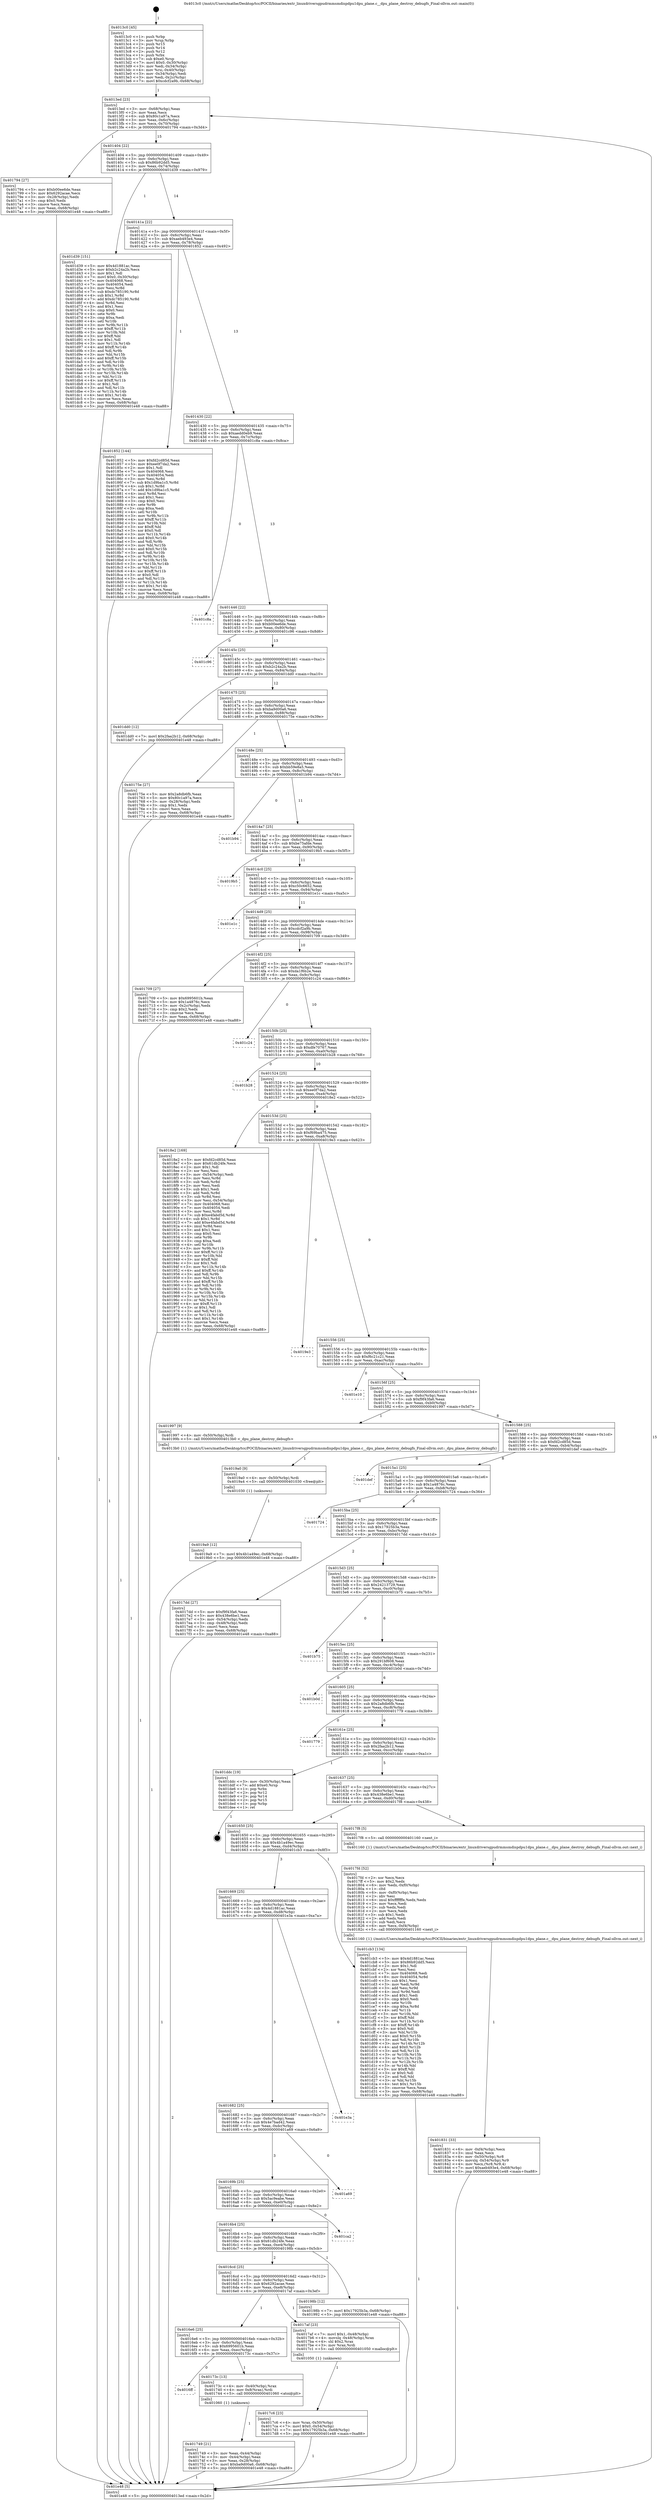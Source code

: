 digraph "0x4013c0" {
  label = "0x4013c0 (/mnt/c/Users/mathe/Desktop/tcc/POCII/binaries/extr_linuxdriversgpudrmmsmdispdpu1dpu_plane.c__dpu_plane_destroy_debugfs_Final-ollvm.out::main(0))"
  labelloc = "t"
  node[shape=record]

  Entry [label="",width=0.3,height=0.3,shape=circle,fillcolor=black,style=filled]
  "0x4013ed" [label="{
     0x4013ed [23]\l
     | [instrs]\l
     &nbsp;&nbsp;0x4013ed \<+3\>: mov -0x68(%rbp),%eax\l
     &nbsp;&nbsp;0x4013f0 \<+2\>: mov %eax,%ecx\l
     &nbsp;&nbsp;0x4013f2 \<+6\>: sub $0x80c1a97a,%ecx\l
     &nbsp;&nbsp;0x4013f8 \<+3\>: mov %eax,-0x6c(%rbp)\l
     &nbsp;&nbsp;0x4013fb \<+3\>: mov %ecx,-0x70(%rbp)\l
     &nbsp;&nbsp;0x4013fe \<+6\>: je 0000000000401794 \<main+0x3d4\>\l
  }"]
  "0x401794" [label="{
     0x401794 [27]\l
     | [instrs]\l
     &nbsp;&nbsp;0x401794 \<+5\>: mov $0xb00ee6de,%eax\l
     &nbsp;&nbsp;0x401799 \<+5\>: mov $0x6292acae,%ecx\l
     &nbsp;&nbsp;0x40179e \<+3\>: mov -0x28(%rbp),%edx\l
     &nbsp;&nbsp;0x4017a1 \<+3\>: cmp $0x0,%edx\l
     &nbsp;&nbsp;0x4017a4 \<+3\>: cmove %ecx,%eax\l
     &nbsp;&nbsp;0x4017a7 \<+3\>: mov %eax,-0x68(%rbp)\l
     &nbsp;&nbsp;0x4017aa \<+5\>: jmp 0000000000401e48 \<main+0xa88\>\l
  }"]
  "0x401404" [label="{
     0x401404 [22]\l
     | [instrs]\l
     &nbsp;&nbsp;0x401404 \<+5\>: jmp 0000000000401409 \<main+0x49\>\l
     &nbsp;&nbsp;0x401409 \<+3\>: mov -0x6c(%rbp),%eax\l
     &nbsp;&nbsp;0x40140c \<+5\>: sub $0x86b92dd5,%eax\l
     &nbsp;&nbsp;0x401411 \<+3\>: mov %eax,-0x74(%rbp)\l
     &nbsp;&nbsp;0x401414 \<+6\>: je 0000000000401d39 \<main+0x979\>\l
  }"]
  Exit [label="",width=0.3,height=0.3,shape=circle,fillcolor=black,style=filled,peripheries=2]
  "0x401d39" [label="{
     0x401d39 [151]\l
     | [instrs]\l
     &nbsp;&nbsp;0x401d39 \<+5\>: mov $0x4d1881ac,%eax\l
     &nbsp;&nbsp;0x401d3e \<+5\>: mov $0xb2c24a2b,%ecx\l
     &nbsp;&nbsp;0x401d43 \<+2\>: mov $0x1,%dl\l
     &nbsp;&nbsp;0x401d45 \<+7\>: movl $0x0,-0x30(%rbp)\l
     &nbsp;&nbsp;0x401d4c \<+7\>: mov 0x404068,%esi\l
     &nbsp;&nbsp;0x401d53 \<+7\>: mov 0x404054,%edi\l
     &nbsp;&nbsp;0x401d5a \<+3\>: mov %esi,%r8d\l
     &nbsp;&nbsp;0x401d5d \<+7\>: sub $0xdc785190,%r8d\l
     &nbsp;&nbsp;0x401d64 \<+4\>: sub $0x1,%r8d\l
     &nbsp;&nbsp;0x401d68 \<+7\>: add $0xdc785190,%r8d\l
     &nbsp;&nbsp;0x401d6f \<+4\>: imul %r8d,%esi\l
     &nbsp;&nbsp;0x401d73 \<+3\>: and $0x1,%esi\l
     &nbsp;&nbsp;0x401d76 \<+3\>: cmp $0x0,%esi\l
     &nbsp;&nbsp;0x401d79 \<+4\>: sete %r9b\l
     &nbsp;&nbsp;0x401d7d \<+3\>: cmp $0xa,%edi\l
     &nbsp;&nbsp;0x401d80 \<+4\>: setl %r10b\l
     &nbsp;&nbsp;0x401d84 \<+3\>: mov %r9b,%r11b\l
     &nbsp;&nbsp;0x401d87 \<+4\>: xor $0xff,%r11b\l
     &nbsp;&nbsp;0x401d8b \<+3\>: mov %r10b,%bl\l
     &nbsp;&nbsp;0x401d8e \<+3\>: xor $0xff,%bl\l
     &nbsp;&nbsp;0x401d91 \<+3\>: xor $0x1,%dl\l
     &nbsp;&nbsp;0x401d94 \<+3\>: mov %r11b,%r14b\l
     &nbsp;&nbsp;0x401d97 \<+4\>: and $0xff,%r14b\l
     &nbsp;&nbsp;0x401d9b \<+3\>: and %dl,%r9b\l
     &nbsp;&nbsp;0x401d9e \<+3\>: mov %bl,%r15b\l
     &nbsp;&nbsp;0x401da1 \<+4\>: and $0xff,%r15b\l
     &nbsp;&nbsp;0x401da5 \<+3\>: and %dl,%r10b\l
     &nbsp;&nbsp;0x401da8 \<+3\>: or %r9b,%r14b\l
     &nbsp;&nbsp;0x401dab \<+3\>: or %r10b,%r15b\l
     &nbsp;&nbsp;0x401dae \<+3\>: xor %r15b,%r14b\l
     &nbsp;&nbsp;0x401db1 \<+3\>: or %bl,%r11b\l
     &nbsp;&nbsp;0x401db4 \<+4\>: xor $0xff,%r11b\l
     &nbsp;&nbsp;0x401db8 \<+3\>: or $0x1,%dl\l
     &nbsp;&nbsp;0x401dbb \<+3\>: and %dl,%r11b\l
     &nbsp;&nbsp;0x401dbe \<+3\>: or %r11b,%r14b\l
     &nbsp;&nbsp;0x401dc1 \<+4\>: test $0x1,%r14b\l
     &nbsp;&nbsp;0x401dc5 \<+3\>: cmovne %ecx,%eax\l
     &nbsp;&nbsp;0x401dc8 \<+3\>: mov %eax,-0x68(%rbp)\l
     &nbsp;&nbsp;0x401dcb \<+5\>: jmp 0000000000401e48 \<main+0xa88\>\l
  }"]
  "0x40141a" [label="{
     0x40141a [22]\l
     | [instrs]\l
     &nbsp;&nbsp;0x40141a \<+5\>: jmp 000000000040141f \<main+0x5f\>\l
     &nbsp;&nbsp;0x40141f \<+3\>: mov -0x6c(%rbp),%eax\l
     &nbsp;&nbsp;0x401422 \<+5\>: sub $0xaeb493e4,%eax\l
     &nbsp;&nbsp;0x401427 \<+3\>: mov %eax,-0x78(%rbp)\l
     &nbsp;&nbsp;0x40142a \<+6\>: je 0000000000401852 \<main+0x492\>\l
  }"]
  "0x4019a9" [label="{
     0x4019a9 [12]\l
     | [instrs]\l
     &nbsp;&nbsp;0x4019a9 \<+7\>: movl $0x4b1a49ec,-0x68(%rbp)\l
     &nbsp;&nbsp;0x4019b0 \<+5\>: jmp 0000000000401e48 \<main+0xa88\>\l
  }"]
  "0x401852" [label="{
     0x401852 [144]\l
     | [instrs]\l
     &nbsp;&nbsp;0x401852 \<+5\>: mov $0xfd2cd85d,%eax\l
     &nbsp;&nbsp;0x401857 \<+5\>: mov $0xee0f7da2,%ecx\l
     &nbsp;&nbsp;0x40185c \<+2\>: mov $0x1,%dl\l
     &nbsp;&nbsp;0x40185e \<+7\>: mov 0x404068,%esi\l
     &nbsp;&nbsp;0x401865 \<+7\>: mov 0x404054,%edi\l
     &nbsp;&nbsp;0x40186c \<+3\>: mov %esi,%r8d\l
     &nbsp;&nbsp;0x40186f \<+7\>: sub $0x1d9ba1c5,%r8d\l
     &nbsp;&nbsp;0x401876 \<+4\>: sub $0x1,%r8d\l
     &nbsp;&nbsp;0x40187a \<+7\>: add $0x1d9ba1c5,%r8d\l
     &nbsp;&nbsp;0x401881 \<+4\>: imul %r8d,%esi\l
     &nbsp;&nbsp;0x401885 \<+3\>: and $0x1,%esi\l
     &nbsp;&nbsp;0x401888 \<+3\>: cmp $0x0,%esi\l
     &nbsp;&nbsp;0x40188b \<+4\>: sete %r9b\l
     &nbsp;&nbsp;0x40188f \<+3\>: cmp $0xa,%edi\l
     &nbsp;&nbsp;0x401892 \<+4\>: setl %r10b\l
     &nbsp;&nbsp;0x401896 \<+3\>: mov %r9b,%r11b\l
     &nbsp;&nbsp;0x401899 \<+4\>: xor $0xff,%r11b\l
     &nbsp;&nbsp;0x40189d \<+3\>: mov %r10b,%bl\l
     &nbsp;&nbsp;0x4018a0 \<+3\>: xor $0xff,%bl\l
     &nbsp;&nbsp;0x4018a3 \<+3\>: xor $0x0,%dl\l
     &nbsp;&nbsp;0x4018a6 \<+3\>: mov %r11b,%r14b\l
     &nbsp;&nbsp;0x4018a9 \<+4\>: and $0x0,%r14b\l
     &nbsp;&nbsp;0x4018ad \<+3\>: and %dl,%r9b\l
     &nbsp;&nbsp;0x4018b0 \<+3\>: mov %bl,%r15b\l
     &nbsp;&nbsp;0x4018b3 \<+4\>: and $0x0,%r15b\l
     &nbsp;&nbsp;0x4018b7 \<+3\>: and %dl,%r10b\l
     &nbsp;&nbsp;0x4018ba \<+3\>: or %r9b,%r14b\l
     &nbsp;&nbsp;0x4018bd \<+3\>: or %r10b,%r15b\l
     &nbsp;&nbsp;0x4018c0 \<+3\>: xor %r15b,%r14b\l
     &nbsp;&nbsp;0x4018c3 \<+3\>: or %bl,%r11b\l
     &nbsp;&nbsp;0x4018c6 \<+4\>: xor $0xff,%r11b\l
     &nbsp;&nbsp;0x4018ca \<+3\>: or $0x0,%dl\l
     &nbsp;&nbsp;0x4018cd \<+3\>: and %dl,%r11b\l
     &nbsp;&nbsp;0x4018d0 \<+3\>: or %r11b,%r14b\l
     &nbsp;&nbsp;0x4018d3 \<+4\>: test $0x1,%r14b\l
     &nbsp;&nbsp;0x4018d7 \<+3\>: cmovne %ecx,%eax\l
     &nbsp;&nbsp;0x4018da \<+3\>: mov %eax,-0x68(%rbp)\l
     &nbsp;&nbsp;0x4018dd \<+5\>: jmp 0000000000401e48 \<main+0xa88\>\l
  }"]
  "0x401430" [label="{
     0x401430 [22]\l
     | [instrs]\l
     &nbsp;&nbsp;0x401430 \<+5\>: jmp 0000000000401435 \<main+0x75\>\l
     &nbsp;&nbsp;0x401435 \<+3\>: mov -0x6c(%rbp),%eax\l
     &nbsp;&nbsp;0x401438 \<+5\>: sub $0xaedd0eb9,%eax\l
     &nbsp;&nbsp;0x40143d \<+3\>: mov %eax,-0x7c(%rbp)\l
     &nbsp;&nbsp;0x401440 \<+6\>: je 0000000000401c8a \<main+0x8ca\>\l
  }"]
  "0x4019a0" [label="{
     0x4019a0 [9]\l
     | [instrs]\l
     &nbsp;&nbsp;0x4019a0 \<+4\>: mov -0x50(%rbp),%rdi\l
     &nbsp;&nbsp;0x4019a4 \<+5\>: call 0000000000401030 \<free@plt\>\l
     | [calls]\l
     &nbsp;&nbsp;0x401030 \{1\} (unknown)\l
  }"]
  "0x401c8a" [label="{
     0x401c8a\l
  }", style=dashed]
  "0x401446" [label="{
     0x401446 [22]\l
     | [instrs]\l
     &nbsp;&nbsp;0x401446 \<+5\>: jmp 000000000040144b \<main+0x8b\>\l
     &nbsp;&nbsp;0x40144b \<+3\>: mov -0x6c(%rbp),%eax\l
     &nbsp;&nbsp;0x40144e \<+5\>: sub $0xb00ee6de,%eax\l
     &nbsp;&nbsp;0x401453 \<+3\>: mov %eax,-0x80(%rbp)\l
     &nbsp;&nbsp;0x401456 \<+6\>: je 0000000000401c96 \<main+0x8d6\>\l
  }"]
  "0x401831" [label="{
     0x401831 [33]\l
     | [instrs]\l
     &nbsp;&nbsp;0x401831 \<+6\>: mov -0xf4(%rbp),%ecx\l
     &nbsp;&nbsp;0x401837 \<+3\>: imul %eax,%ecx\l
     &nbsp;&nbsp;0x40183a \<+4\>: mov -0x50(%rbp),%r8\l
     &nbsp;&nbsp;0x40183e \<+4\>: movslq -0x54(%rbp),%r9\l
     &nbsp;&nbsp;0x401842 \<+4\>: mov %ecx,(%r8,%r9,4)\l
     &nbsp;&nbsp;0x401846 \<+7\>: movl $0xaeb493e4,-0x68(%rbp)\l
     &nbsp;&nbsp;0x40184d \<+5\>: jmp 0000000000401e48 \<main+0xa88\>\l
  }"]
  "0x401c96" [label="{
     0x401c96\l
  }", style=dashed]
  "0x40145c" [label="{
     0x40145c [25]\l
     | [instrs]\l
     &nbsp;&nbsp;0x40145c \<+5\>: jmp 0000000000401461 \<main+0xa1\>\l
     &nbsp;&nbsp;0x401461 \<+3\>: mov -0x6c(%rbp),%eax\l
     &nbsp;&nbsp;0x401464 \<+5\>: sub $0xb2c24a2b,%eax\l
     &nbsp;&nbsp;0x401469 \<+6\>: mov %eax,-0x84(%rbp)\l
     &nbsp;&nbsp;0x40146f \<+6\>: je 0000000000401dd0 \<main+0xa10\>\l
  }"]
  "0x4017fd" [label="{
     0x4017fd [52]\l
     | [instrs]\l
     &nbsp;&nbsp;0x4017fd \<+2\>: xor %ecx,%ecx\l
     &nbsp;&nbsp;0x4017ff \<+5\>: mov $0x2,%edx\l
     &nbsp;&nbsp;0x401804 \<+6\>: mov %edx,-0xf0(%rbp)\l
     &nbsp;&nbsp;0x40180a \<+1\>: cltd\l
     &nbsp;&nbsp;0x40180b \<+6\>: mov -0xf0(%rbp),%esi\l
     &nbsp;&nbsp;0x401811 \<+2\>: idiv %esi\l
     &nbsp;&nbsp;0x401813 \<+6\>: imul $0xfffffffe,%edx,%edx\l
     &nbsp;&nbsp;0x401819 \<+2\>: mov %ecx,%edi\l
     &nbsp;&nbsp;0x40181b \<+2\>: sub %edx,%edi\l
     &nbsp;&nbsp;0x40181d \<+2\>: mov %ecx,%edx\l
     &nbsp;&nbsp;0x40181f \<+3\>: sub $0x1,%edx\l
     &nbsp;&nbsp;0x401822 \<+2\>: add %edx,%edi\l
     &nbsp;&nbsp;0x401824 \<+2\>: sub %edi,%ecx\l
     &nbsp;&nbsp;0x401826 \<+6\>: mov %ecx,-0xf4(%rbp)\l
     &nbsp;&nbsp;0x40182c \<+5\>: call 0000000000401160 \<next_i\>\l
     | [calls]\l
     &nbsp;&nbsp;0x401160 \{1\} (/mnt/c/Users/mathe/Desktop/tcc/POCII/binaries/extr_linuxdriversgpudrmmsmdispdpu1dpu_plane.c__dpu_plane_destroy_debugfs_Final-ollvm.out::next_i)\l
  }"]
  "0x401dd0" [label="{
     0x401dd0 [12]\l
     | [instrs]\l
     &nbsp;&nbsp;0x401dd0 \<+7\>: movl $0x2faa2b12,-0x68(%rbp)\l
     &nbsp;&nbsp;0x401dd7 \<+5\>: jmp 0000000000401e48 \<main+0xa88\>\l
  }"]
  "0x401475" [label="{
     0x401475 [25]\l
     | [instrs]\l
     &nbsp;&nbsp;0x401475 \<+5\>: jmp 000000000040147a \<main+0xba\>\l
     &nbsp;&nbsp;0x40147a \<+3\>: mov -0x6c(%rbp),%eax\l
     &nbsp;&nbsp;0x40147d \<+5\>: sub $0xba9d00a6,%eax\l
     &nbsp;&nbsp;0x401482 \<+6\>: mov %eax,-0x88(%rbp)\l
     &nbsp;&nbsp;0x401488 \<+6\>: je 000000000040175e \<main+0x39e\>\l
  }"]
  "0x4017c6" [label="{
     0x4017c6 [23]\l
     | [instrs]\l
     &nbsp;&nbsp;0x4017c6 \<+4\>: mov %rax,-0x50(%rbp)\l
     &nbsp;&nbsp;0x4017ca \<+7\>: movl $0x0,-0x54(%rbp)\l
     &nbsp;&nbsp;0x4017d1 \<+7\>: movl $0x17925b3a,-0x68(%rbp)\l
     &nbsp;&nbsp;0x4017d8 \<+5\>: jmp 0000000000401e48 \<main+0xa88\>\l
  }"]
  "0x40175e" [label="{
     0x40175e [27]\l
     | [instrs]\l
     &nbsp;&nbsp;0x40175e \<+5\>: mov $0x2a8db6fb,%eax\l
     &nbsp;&nbsp;0x401763 \<+5\>: mov $0x80c1a97a,%ecx\l
     &nbsp;&nbsp;0x401768 \<+3\>: mov -0x28(%rbp),%edx\l
     &nbsp;&nbsp;0x40176b \<+3\>: cmp $0x1,%edx\l
     &nbsp;&nbsp;0x40176e \<+3\>: cmovl %ecx,%eax\l
     &nbsp;&nbsp;0x401771 \<+3\>: mov %eax,-0x68(%rbp)\l
     &nbsp;&nbsp;0x401774 \<+5\>: jmp 0000000000401e48 \<main+0xa88\>\l
  }"]
  "0x40148e" [label="{
     0x40148e [25]\l
     | [instrs]\l
     &nbsp;&nbsp;0x40148e \<+5\>: jmp 0000000000401493 \<main+0xd3\>\l
     &nbsp;&nbsp;0x401493 \<+3\>: mov -0x6c(%rbp),%eax\l
     &nbsp;&nbsp;0x401496 \<+5\>: sub $0xbb59e8a5,%eax\l
     &nbsp;&nbsp;0x40149b \<+6\>: mov %eax,-0x8c(%rbp)\l
     &nbsp;&nbsp;0x4014a1 \<+6\>: je 0000000000401b94 \<main+0x7d4\>\l
  }"]
  "0x401749" [label="{
     0x401749 [21]\l
     | [instrs]\l
     &nbsp;&nbsp;0x401749 \<+3\>: mov %eax,-0x44(%rbp)\l
     &nbsp;&nbsp;0x40174c \<+3\>: mov -0x44(%rbp),%eax\l
     &nbsp;&nbsp;0x40174f \<+3\>: mov %eax,-0x28(%rbp)\l
     &nbsp;&nbsp;0x401752 \<+7\>: movl $0xba9d00a6,-0x68(%rbp)\l
     &nbsp;&nbsp;0x401759 \<+5\>: jmp 0000000000401e48 \<main+0xa88\>\l
  }"]
  "0x401b94" [label="{
     0x401b94\l
  }", style=dashed]
  "0x4014a7" [label="{
     0x4014a7 [25]\l
     | [instrs]\l
     &nbsp;&nbsp;0x4014a7 \<+5\>: jmp 00000000004014ac \<main+0xec\>\l
     &nbsp;&nbsp;0x4014ac \<+3\>: mov -0x6c(%rbp),%eax\l
     &nbsp;&nbsp;0x4014af \<+5\>: sub $0xbe75afde,%eax\l
     &nbsp;&nbsp;0x4014b4 \<+6\>: mov %eax,-0x90(%rbp)\l
     &nbsp;&nbsp;0x4014ba \<+6\>: je 00000000004019b5 \<main+0x5f5\>\l
  }"]
  "0x4016ff" [label="{
     0x4016ff\l
  }", style=dashed]
  "0x4019b5" [label="{
     0x4019b5\l
  }", style=dashed]
  "0x4014c0" [label="{
     0x4014c0 [25]\l
     | [instrs]\l
     &nbsp;&nbsp;0x4014c0 \<+5\>: jmp 00000000004014c5 \<main+0x105\>\l
     &nbsp;&nbsp;0x4014c5 \<+3\>: mov -0x6c(%rbp),%eax\l
     &nbsp;&nbsp;0x4014c8 \<+5\>: sub $0xc50c6652,%eax\l
     &nbsp;&nbsp;0x4014cd \<+6\>: mov %eax,-0x94(%rbp)\l
     &nbsp;&nbsp;0x4014d3 \<+6\>: je 0000000000401e1c \<main+0xa5c\>\l
  }"]
  "0x40173c" [label="{
     0x40173c [13]\l
     | [instrs]\l
     &nbsp;&nbsp;0x40173c \<+4\>: mov -0x40(%rbp),%rax\l
     &nbsp;&nbsp;0x401740 \<+4\>: mov 0x8(%rax),%rdi\l
     &nbsp;&nbsp;0x401744 \<+5\>: call 0000000000401060 \<atoi@plt\>\l
     | [calls]\l
     &nbsp;&nbsp;0x401060 \{1\} (unknown)\l
  }"]
  "0x401e1c" [label="{
     0x401e1c\l
  }", style=dashed]
  "0x4014d9" [label="{
     0x4014d9 [25]\l
     | [instrs]\l
     &nbsp;&nbsp;0x4014d9 \<+5\>: jmp 00000000004014de \<main+0x11e\>\l
     &nbsp;&nbsp;0x4014de \<+3\>: mov -0x6c(%rbp),%eax\l
     &nbsp;&nbsp;0x4014e1 \<+5\>: sub $0xcdcf2a9b,%eax\l
     &nbsp;&nbsp;0x4014e6 \<+6\>: mov %eax,-0x98(%rbp)\l
     &nbsp;&nbsp;0x4014ec \<+6\>: je 0000000000401709 \<main+0x349\>\l
  }"]
  "0x4016e6" [label="{
     0x4016e6 [25]\l
     | [instrs]\l
     &nbsp;&nbsp;0x4016e6 \<+5\>: jmp 00000000004016eb \<main+0x32b\>\l
     &nbsp;&nbsp;0x4016eb \<+3\>: mov -0x6c(%rbp),%eax\l
     &nbsp;&nbsp;0x4016ee \<+5\>: sub $0x6995601b,%eax\l
     &nbsp;&nbsp;0x4016f3 \<+6\>: mov %eax,-0xec(%rbp)\l
     &nbsp;&nbsp;0x4016f9 \<+6\>: je 000000000040173c \<main+0x37c\>\l
  }"]
  "0x401709" [label="{
     0x401709 [27]\l
     | [instrs]\l
     &nbsp;&nbsp;0x401709 \<+5\>: mov $0x6995601b,%eax\l
     &nbsp;&nbsp;0x40170e \<+5\>: mov $0x1a4876c,%ecx\l
     &nbsp;&nbsp;0x401713 \<+3\>: mov -0x2c(%rbp),%edx\l
     &nbsp;&nbsp;0x401716 \<+3\>: cmp $0x2,%edx\l
     &nbsp;&nbsp;0x401719 \<+3\>: cmovne %ecx,%eax\l
     &nbsp;&nbsp;0x40171c \<+3\>: mov %eax,-0x68(%rbp)\l
     &nbsp;&nbsp;0x40171f \<+5\>: jmp 0000000000401e48 \<main+0xa88\>\l
  }"]
  "0x4014f2" [label="{
     0x4014f2 [25]\l
     | [instrs]\l
     &nbsp;&nbsp;0x4014f2 \<+5\>: jmp 00000000004014f7 \<main+0x137\>\l
     &nbsp;&nbsp;0x4014f7 \<+3\>: mov -0x6c(%rbp),%eax\l
     &nbsp;&nbsp;0x4014fa \<+5\>: sub $0xda1f6b2e,%eax\l
     &nbsp;&nbsp;0x4014ff \<+6\>: mov %eax,-0x9c(%rbp)\l
     &nbsp;&nbsp;0x401505 \<+6\>: je 0000000000401c24 \<main+0x864\>\l
  }"]
  "0x401e48" [label="{
     0x401e48 [5]\l
     | [instrs]\l
     &nbsp;&nbsp;0x401e48 \<+5\>: jmp 00000000004013ed \<main+0x2d\>\l
  }"]
  "0x4013c0" [label="{
     0x4013c0 [45]\l
     | [instrs]\l
     &nbsp;&nbsp;0x4013c0 \<+1\>: push %rbp\l
     &nbsp;&nbsp;0x4013c1 \<+3\>: mov %rsp,%rbp\l
     &nbsp;&nbsp;0x4013c4 \<+2\>: push %r15\l
     &nbsp;&nbsp;0x4013c6 \<+2\>: push %r14\l
     &nbsp;&nbsp;0x4013c8 \<+2\>: push %r12\l
     &nbsp;&nbsp;0x4013ca \<+1\>: push %rbx\l
     &nbsp;&nbsp;0x4013cb \<+7\>: sub $0xe0,%rsp\l
     &nbsp;&nbsp;0x4013d2 \<+7\>: movl $0x0,-0x30(%rbp)\l
     &nbsp;&nbsp;0x4013d9 \<+3\>: mov %edi,-0x34(%rbp)\l
     &nbsp;&nbsp;0x4013dc \<+4\>: mov %rsi,-0x40(%rbp)\l
     &nbsp;&nbsp;0x4013e0 \<+3\>: mov -0x34(%rbp),%edi\l
     &nbsp;&nbsp;0x4013e3 \<+3\>: mov %edi,-0x2c(%rbp)\l
     &nbsp;&nbsp;0x4013e6 \<+7\>: movl $0xcdcf2a9b,-0x68(%rbp)\l
  }"]
  "0x4017af" [label="{
     0x4017af [23]\l
     | [instrs]\l
     &nbsp;&nbsp;0x4017af \<+7\>: movl $0x1,-0x48(%rbp)\l
     &nbsp;&nbsp;0x4017b6 \<+4\>: movslq -0x48(%rbp),%rax\l
     &nbsp;&nbsp;0x4017ba \<+4\>: shl $0x2,%rax\l
     &nbsp;&nbsp;0x4017be \<+3\>: mov %rax,%rdi\l
     &nbsp;&nbsp;0x4017c1 \<+5\>: call 0000000000401050 \<malloc@plt\>\l
     | [calls]\l
     &nbsp;&nbsp;0x401050 \{1\} (unknown)\l
  }"]
  "0x401c24" [label="{
     0x401c24\l
  }", style=dashed]
  "0x40150b" [label="{
     0x40150b [25]\l
     | [instrs]\l
     &nbsp;&nbsp;0x40150b \<+5\>: jmp 0000000000401510 \<main+0x150\>\l
     &nbsp;&nbsp;0x401510 \<+3\>: mov -0x6c(%rbp),%eax\l
     &nbsp;&nbsp;0x401513 \<+5\>: sub $0xdfe70767,%eax\l
     &nbsp;&nbsp;0x401518 \<+6\>: mov %eax,-0xa0(%rbp)\l
     &nbsp;&nbsp;0x40151e \<+6\>: je 0000000000401b28 \<main+0x768\>\l
  }"]
  "0x4016cd" [label="{
     0x4016cd [25]\l
     | [instrs]\l
     &nbsp;&nbsp;0x4016cd \<+5\>: jmp 00000000004016d2 \<main+0x312\>\l
     &nbsp;&nbsp;0x4016d2 \<+3\>: mov -0x6c(%rbp),%eax\l
     &nbsp;&nbsp;0x4016d5 \<+5\>: sub $0x6292acae,%eax\l
     &nbsp;&nbsp;0x4016da \<+6\>: mov %eax,-0xe8(%rbp)\l
     &nbsp;&nbsp;0x4016e0 \<+6\>: je 00000000004017af \<main+0x3ef\>\l
  }"]
  "0x401b28" [label="{
     0x401b28\l
  }", style=dashed]
  "0x401524" [label="{
     0x401524 [25]\l
     | [instrs]\l
     &nbsp;&nbsp;0x401524 \<+5\>: jmp 0000000000401529 \<main+0x169\>\l
     &nbsp;&nbsp;0x401529 \<+3\>: mov -0x6c(%rbp),%eax\l
     &nbsp;&nbsp;0x40152c \<+5\>: sub $0xee0f7da2,%eax\l
     &nbsp;&nbsp;0x401531 \<+6\>: mov %eax,-0xa4(%rbp)\l
     &nbsp;&nbsp;0x401537 \<+6\>: je 00000000004018e2 \<main+0x522\>\l
  }"]
  "0x40198b" [label="{
     0x40198b [12]\l
     | [instrs]\l
     &nbsp;&nbsp;0x40198b \<+7\>: movl $0x17925b3a,-0x68(%rbp)\l
     &nbsp;&nbsp;0x401992 \<+5\>: jmp 0000000000401e48 \<main+0xa88\>\l
  }"]
  "0x4018e2" [label="{
     0x4018e2 [169]\l
     | [instrs]\l
     &nbsp;&nbsp;0x4018e2 \<+5\>: mov $0xfd2cd85d,%eax\l
     &nbsp;&nbsp;0x4018e7 \<+5\>: mov $0x61db24fe,%ecx\l
     &nbsp;&nbsp;0x4018ec \<+2\>: mov $0x1,%dl\l
     &nbsp;&nbsp;0x4018ee \<+2\>: xor %esi,%esi\l
     &nbsp;&nbsp;0x4018f0 \<+3\>: mov -0x54(%rbp),%edi\l
     &nbsp;&nbsp;0x4018f3 \<+3\>: mov %esi,%r8d\l
     &nbsp;&nbsp;0x4018f6 \<+3\>: sub %edi,%r8d\l
     &nbsp;&nbsp;0x4018f9 \<+2\>: mov %esi,%edi\l
     &nbsp;&nbsp;0x4018fb \<+3\>: sub $0x1,%edi\l
     &nbsp;&nbsp;0x4018fe \<+3\>: add %edi,%r8d\l
     &nbsp;&nbsp;0x401901 \<+3\>: sub %r8d,%esi\l
     &nbsp;&nbsp;0x401904 \<+3\>: mov %esi,-0x54(%rbp)\l
     &nbsp;&nbsp;0x401907 \<+7\>: mov 0x404068,%esi\l
     &nbsp;&nbsp;0x40190e \<+7\>: mov 0x404054,%edi\l
     &nbsp;&nbsp;0x401915 \<+3\>: mov %esi,%r8d\l
     &nbsp;&nbsp;0x401918 \<+7\>: sub $0xe4fabd5d,%r8d\l
     &nbsp;&nbsp;0x40191f \<+4\>: sub $0x1,%r8d\l
     &nbsp;&nbsp;0x401923 \<+7\>: add $0xe4fabd5d,%r8d\l
     &nbsp;&nbsp;0x40192a \<+4\>: imul %r8d,%esi\l
     &nbsp;&nbsp;0x40192e \<+3\>: and $0x1,%esi\l
     &nbsp;&nbsp;0x401931 \<+3\>: cmp $0x0,%esi\l
     &nbsp;&nbsp;0x401934 \<+4\>: sete %r9b\l
     &nbsp;&nbsp;0x401938 \<+3\>: cmp $0xa,%edi\l
     &nbsp;&nbsp;0x40193b \<+4\>: setl %r10b\l
     &nbsp;&nbsp;0x40193f \<+3\>: mov %r9b,%r11b\l
     &nbsp;&nbsp;0x401942 \<+4\>: xor $0xff,%r11b\l
     &nbsp;&nbsp;0x401946 \<+3\>: mov %r10b,%bl\l
     &nbsp;&nbsp;0x401949 \<+3\>: xor $0xff,%bl\l
     &nbsp;&nbsp;0x40194c \<+3\>: xor $0x1,%dl\l
     &nbsp;&nbsp;0x40194f \<+3\>: mov %r11b,%r14b\l
     &nbsp;&nbsp;0x401952 \<+4\>: and $0xff,%r14b\l
     &nbsp;&nbsp;0x401956 \<+3\>: and %dl,%r9b\l
     &nbsp;&nbsp;0x401959 \<+3\>: mov %bl,%r15b\l
     &nbsp;&nbsp;0x40195c \<+4\>: and $0xff,%r15b\l
     &nbsp;&nbsp;0x401960 \<+3\>: and %dl,%r10b\l
     &nbsp;&nbsp;0x401963 \<+3\>: or %r9b,%r14b\l
     &nbsp;&nbsp;0x401966 \<+3\>: or %r10b,%r15b\l
     &nbsp;&nbsp;0x401969 \<+3\>: xor %r15b,%r14b\l
     &nbsp;&nbsp;0x40196c \<+3\>: or %bl,%r11b\l
     &nbsp;&nbsp;0x40196f \<+4\>: xor $0xff,%r11b\l
     &nbsp;&nbsp;0x401973 \<+3\>: or $0x1,%dl\l
     &nbsp;&nbsp;0x401976 \<+3\>: and %dl,%r11b\l
     &nbsp;&nbsp;0x401979 \<+3\>: or %r11b,%r14b\l
     &nbsp;&nbsp;0x40197c \<+4\>: test $0x1,%r14b\l
     &nbsp;&nbsp;0x401980 \<+3\>: cmovne %ecx,%eax\l
     &nbsp;&nbsp;0x401983 \<+3\>: mov %eax,-0x68(%rbp)\l
     &nbsp;&nbsp;0x401986 \<+5\>: jmp 0000000000401e48 \<main+0xa88\>\l
  }"]
  "0x40153d" [label="{
     0x40153d [25]\l
     | [instrs]\l
     &nbsp;&nbsp;0x40153d \<+5\>: jmp 0000000000401542 \<main+0x182\>\l
     &nbsp;&nbsp;0x401542 \<+3\>: mov -0x6c(%rbp),%eax\l
     &nbsp;&nbsp;0x401545 \<+5\>: sub $0xf69ba475,%eax\l
     &nbsp;&nbsp;0x40154a \<+6\>: mov %eax,-0xa8(%rbp)\l
     &nbsp;&nbsp;0x401550 \<+6\>: je 00000000004019e3 \<main+0x623\>\l
  }"]
  "0x4016b4" [label="{
     0x4016b4 [25]\l
     | [instrs]\l
     &nbsp;&nbsp;0x4016b4 \<+5\>: jmp 00000000004016b9 \<main+0x2f9\>\l
     &nbsp;&nbsp;0x4016b9 \<+3\>: mov -0x6c(%rbp),%eax\l
     &nbsp;&nbsp;0x4016bc \<+5\>: sub $0x61db24fe,%eax\l
     &nbsp;&nbsp;0x4016c1 \<+6\>: mov %eax,-0xe4(%rbp)\l
     &nbsp;&nbsp;0x4016c7 \<+6\>: je 000000000040198b \<main+0x5cb\>\l
  }"]
  "0x4019e3" [label="{
     0x4019e3\l
  }", style=dashed]
  "0x401556" [label="{
     0x401556 [25]\l
     | [instrs]\l
     &nbsp;&nbsp;0x401556 \<+5\>: jmp 000000000040155b \<main+0x19b\>\l
     &nbsp;&nbsp;0x40155b \<+3\>: mov -0x6c(%rbp),%eax\l
     &nbsp;&nbsp;0x40155e \<+5\>: sub $0xf6c21c21,%eax\l
     &nbsp;&nbsp;0x401563 \<+6\>: mov %eax,-0xac(%rbp)\l
     &nbsp;&nbsp;0x401569 \<+6\>: je 0000000000401e10 \<main+0xa50\>\l
  }"]
  "0x401ca2" [label="{
     0x401ca2\l
  }", style=dashed]
  "0x401e10" [label="{
     0x401e10\l
  }", style=dashed]
  "0x40156f" [label="{
     0x40156f [25]\l
     | [instrs]\l
     &nbsp;&nbsp;0x40156f \<+5\>: jmp 0000000000401574 \<main+0x1b4\>\l
     &nbsp;&nbsp;0x401574 \<+3\>: mov -0x6c(%rbp),%eax\l
     &nbsp;&nbsp;0x401577 \<+5\>: sub $0xf9f43fa6,%eax\l
     &nbsp;&nbsp;0x40157c \<+6\>: mov %eax,-0xb0(%rbp)\l
     &nbsp;&nbsp;0x401582 \<+6\>: je 0000000000401997 \<main+0x5d7\>\l
  }"]
  "0x40169b" [label="{
     0x40169b [25]\l
     | [instrs]\l
     &nbsp;&nbsp;0x40169b \<+5\>: jmp 00000000004016a0 \<main+0x2e0\>\l
     &nbsp;&nbsp;0x4016a0 \<+3\>: mov -0x6c(%rbp),%eax\l
     &nbsp;&nbsp;0x4016a3 \<+5\>: sub $0x5ac9eabe,%eax\l
     &nbsp;&nbsp;0x4016a8 \<+6\>: mov %eax,-0xe0(%rbp)\l
     &nbsp;&nbsp;0x4016ae \<+6\>: je 0000000000401ca2 \<main+0x8e2\>\l
  }"]
  "0x401997" [label="{
     0x401997 [9]\l
     | [instrs]\l
     &nbsp;&nbsp;0x401997 \<+4\>: mov -0x50(%rbp),%rdi\l
     &nbsp;&nbsp;0x40199b \<+5\>: call 00000000004013b0 \<_dpu_plane_destroy_debugfs\>\l
     | [calls]\l
     &nbsp;&nbsp;0x4013b0 \{1\} (/mnt/c/Users/mathe/Desktop/tcc/POCII/binaries/extr_linuxdriversgpudrmmsmdispdpu1dpu_plane.c__dpu_plane_destroy_debugfs_Final-ollvm.out::_dpu_plane_destroy_debugfs)\l
  }"]
  "0x401588" [label="{
     0x401588 [25]\l
     | [instrs]\l
     &nbsp;&nbsp;0x401588 \<+5\>: jmp 000000000040158d \<main+0x1cd\>\l
     &nbsp;&nbsp;0x40158d \<+3\>: mov -0x6c(%rbp),%eax\l
     &nbsp;&nbsp;0x401590 \<+5\>: sub $0xfd2cd85d,%eax\l
     &nbsp;&nbsp;0x401595 \<+6\>: mov %eax,-0xb4(%rbp)\l
     &nbsp;&nbsp;0x40159b \<+6\>: je 0000000000401def \<main+0xa2f\>\l
  }"]
  "0x401a69" [label="{
     0x401a69\l
  }", style=dashed]
  "0x401def" [label="{
     0x401def\l
  }", style=dashed]
  "0x4015a1" [label="{
     0x4015a1 [25]\l
     | [instrs]\l
     &nbsp;&nbsp;0x4015a1 \<+5\>: jmp 00000000004015a6 \<main+0x1e6\>\l
     &nbsp;&nbsp;0x4015a6 \<+3\>: mov -0x6c(%rbp),%eax\l
     &nbsp;&nbsp;0x4015a9 \<+5\>: sub $0x1a4876c,%eax\l
     &nbsp;&nbsp;0x4015ae \<+6\>: mov %eax,-0xb8(%rbp)\l
     &nbsp;&nbsp;0x4015b4 \<+6\>: je 0000000000401724 \<main+0x364\>\l
  }"]
  "0x401682" [label="{
     0x401682 [25]\l
     | [instrs]\l
     &nbsp;&nbsp;0x401682 \<+5\>: jmp 0000000000401687 \<main+0x2c7\>\l
     &nbsp;&nbsp;0x401687 \<+3\>: mov -0x6c(%rbp),%eax\l
     &nbsp;&nbsp;0x40168a \<+5\>: sub $0x4e7bad42,%eax\l
     &nbsp;&nbsp;0x40168f \<+6\>: mov %eax,-0xdc(%rbp)\l
     &nbsp;&nbsp;0x401695 \<+6\>: je 0000000000401a69 \<main+0x6a9\>\l
  }"]
  "0x401724" [label="{
     0x401724\l
  }", style=dashed]
  "0x4015ba" [label="{
     0x4015ba [25]\l
     | [instrs]\l
     &nbsp;&nbsp;0x4015ba \<+5\>: jmp 00000000004015bf \<main+0x1ff\>\l
     &nbsp;&nbsp;0x4015bf \<+3\>: mov -0x6c(%rbp),%eax\l
     &nbsp;&nbsp;0x4015c2 \<+5\>: sub $0x17925b3a,%eax\l
     &nbsp;&nbsp;0x4015c7 \<+6\>: mov %eax,-0xbc(%rbp)\l
     &nbsp;&nbsp;0x4015cd \<+6\>: je 00000000004017dd \<main+0x41d\>\l
  }"]
  "0x401e3a" [label="{
     0x401e3a\l
  }", style=dashed]
  "0x4017dd" [label="{
     0x4017dd [27]\l
     | [instrs]\l
     &nbsp;&nbsp;0x4017dd \<+5\>: mov $0xf9f43fa6,%eax\l
     &nbsp;&nbsp;0x4017e2 \<+5\>: mov $0x438e6be1,%ecx\l
     &nbsp;&nbsp;0x4017e7 \<+3\>: mov -0x54(%rbp),%edx\l
     &nbsp;&nbsp;0x4017ea \<+3\>: cmp -0x48(%rbp),%edx\l
     &nbsp;&nbsp;0x4017ed \<+3\>: cmovl %ecx,%eax\l
     &nbsp;&nbsp;0x4017f0 \<+3\>: mov %eax,-0x68(%rbp)\l
     &nbsp;&nbsp;0x4017f3 \<+5\>: jmp 0000000000401e48 \<main+0xa88\>\l
  }"]
  "0x4015d3" [label="{
     0x4015d3 [25]\l
     | [instrs]\l
     &nbsp;&nbsp;0x4015d3 \<+5\>: jmp 00000000004015d8 \<main+0x218\>\l
     &nbsp;&nbsp;0x4015d8 \<+3\>: mov -0x6c(%rbp),%eax\l
     &nbsp;&nbsp;0x4015db \<+5\>: sub $0x24213729,%eax\l
     &nbsp;&nbsp;0x4015e0 \<+6\>: mov %eax,-0xc0(%rbp)\l
     &nbsp;&nbsp;0x4015e6 \<+6\>: je 0000000000401b75 \<main+0x7b5\>\l
  }"]
  "0x401669" [label="{
     0x401669 [25]\l
     | [instrs]\l
     &nbsp;&nbsp;0x401669 \<+5\>: jmp 000000000040166e \<main+0x2ae\>\l
     &nbsp;&nbsp;0x40166e \<+3\>: mov -0x6c(%rbp),%eax\l
     &nbsp;&nbsp;0x401671 \<+5\>: sub $0x4d1881ac,%eax\l
     &nbsp;&nbsp;0x401676 \<+6\>: mov %eax,-0xd8(%rbp)\l
     &nbsp;&nbsp;0x40167c \<+6\>: je 0000000000401e3a \<main+0xa7a\>\l
  }"]
  "0x401b75" [label="{
     0x401b75\l
  }", style=dashed]
  "0x4015ec" [label="{
     0x4015ec [25]\l
     | [instrs]\l
     &nbsp;&nbsp;0x4015ec \<+5\>: jmp 00000000004015f1 \<main+0x231\>\l
     &nbsp;&nbsp;0x4015f1 \<+3\>: mov -0x6c(%rbp),%eax\l
     &nbsp;&nbsp;0x4015f4 \<+5\>: sub $0x291bf608,%eax\l
     &nbsp;&nbsp;0x4015f9 \<+6\>: mov %eax,-0xc4(%rbp)\l
     &nbsp;&nbsp;0x4015ff \<+6\>: je 0000000000401b0d \<main+0x74d\>\l
  }"]
  "0x401cb3" [label="{
     0x401cb3 [134]\l
     | [instrs]\l
     &nbsp;&nbsp;0x401cb3 \<+5\>: mov $0x4d1881ac,%eax\l
     &nbsp;&nbsp;0x401cb8 \<+5\>: mov $0x86b92dd5,%ecx\l
     &nbsp;&nbsp;0x401cbd \<+2\>: mov $0x1,%dl\l
     &nbsp;&nbsp;0x401cbf \<+2\>: xor %esi,%esi\l
     &nbsp;&nbsp;0x401cc1 \<+7\>: mov 0x404068,%edi\l
     &nbsp;&nbsp;0x401cc8 \<+8\>: mov 0x404054,%r8d\l
     &nbsp;&nbsp;0x401cd0 \<+3\>: sub $0x1,%esi\l
     &nbsp;&nbsp;0x401cd3 \<+3\>: mov %edi,%r9d\l
     &nbsp;&nbsp;0x401cd6 \<+3\>: add %esi,%r9d\l
     &nbsp;&nbsp;0x401cd9 \<+4\>: imul %r9d,%edi\l
     &nbsp;&nbsp;0x401cdd \<+3\>: and $0x1,%edi\l
     &nbsp;&nbsp;0x401ce0 \<+3\>: cmp $0x0,%edi\l
     &nbsp;&nbsp;0x401ce3 \<+4\>: sete %r10b\l
     &nbsp;&nbsp;0x401ce7 \<+4\>: cmp $0xa,%r8d\l
     &nbsp;&nbsp;0x401ceb \<+4\>: setl %r11b\l
     &nbsp;&nbsp;0x401cef \<+3\>: mov %r10b,%bl\l
     &nbsp;&nbsp;0x401cf2 \<+3\>: xor $0xff,%bl\l
     &nbsp;&nbsp;0x401cf5 \<+3\>: mov %r11b,%r14b\l
     &nbsp;&nbsp;0x401cf8 \<+4\>: xor $0xff,%r14b\l
     &nbsp;&nbsp;0x401cfc \<+3\>: xor $0x0,%dl\l
     &nbsp;&nbsp;0x401cff \<+3\>: mov %bl,%r15b\l
     &nbsp;&nbsp;0x401d02 \<+4\>: and $0x0,%r15b\l
     &nbsp;&nbsp;0x401d06 \<+3\>: and %dl,%r10b\l
     &nbsp;&nbsp;0x401d09 \<+3\>: mov %r14b,%r12b\l
     &nbsp;&nbsp;0x401d0c \<+4\>: and $0x0,%r12b\l
     &nbsp;&nbsp;0x401d10 \<+3\>: and %dl,%r11b\l
     &nbsp;&nbsp;0x401d13 \<+3\>: or %r10b,%r15b\l
     &nbsp;&nbsp;0x401d16 \<+3\>: or %r11b,%r12b\l
     &nbsp;&nbsp;0x401d19 \<+3\>: xor %r12b,%r15b\l
     &nbsp;&nbsp;0x401d1c \<+3\>: or %r14b,%bl\l
     &nbsp;&nbsp;0x401d1f \<+3\>: xor $0xff,%bl\l
     &nbsp;&nbsp;0x401d22 \<+3\>: or $0x0,%dl\l
     &nbsp;&nbsp;0x401d25 \<+2\>: and %dl,%bl\l
     &nbsp;&nbsp;0x401d27 \<+3\>: or %bl,%r15b\l
     &nbsp;&nbsp;0x401d2a \<+4\>: test $0x1,%r15b\l
     &nbsp;&nbsp;0x401d2e \<+3\>: cmovne %ecx,%eax\l
     &nbsp;&nbsp;0x401d31 \<+3\>: mov %eax,-0x68(%rbp)\l
     &nbsp;&nbsp;0x401d34 \<+5\>: jmp 0000000000401e48 \<main+0xa88\>\l
  }"]
  "0x401b0d" [label="{
     0x401b0d\l
  }", style=dashed]
  "0x401605" [label="{
     0x401605 [25]\l
     | [instrs]\l
     &nbsp;&nbsp;0x401605 \<+5\>: jmp 000000000040160a \<main+0x24a\>\l
     &nbsp;&nbsp;0x40160a \<+3\>: mov -0x6c(%rbp),%eax\l
     &nbsp;&nbsp;0x40160d \<+5\>: sub $0x2a8db6fb,%eax\l
     &nbsp;&nbsp;0x401612 \<+6\>: mov %eax,-0xc8(%rbp)\l
     &nbsp;&nbsp;0x401618 \<+6\>: je 0000000000401779 \<main+0x3b9\>\l
  }"]
  "0x401650" [label="{
     0x401650 [25]\l
     | [instrs]\l
     &nbsp;&nbsp;0x401650 \<+5\>: jmp 0000000000401655 \<main+0x295\>\l
     &nbsp;&nbsp;0x401655 \<+3\>: mov -0x6c(%rbp),%eax\l
     &nbsp;&nbsp;0x401658 \<+5\>: sub $0x4b1a49ec,%eax\l
     &nbsp;&nbsp;0x40165d \<+6\>: mov %eax,-0xd4(%rbp)\l
     &nbsp;&nbsp;0x401663 \<+6\>: je 0000000000401cb3 \<main+0x8f3\>\l
  }"]
  "0x401779" [label="{
     0x401779\l
  }", style=dashed]
  "0x40161e" [label="{
     0x40161e [25]\l
     | [instrs]\l
     &nbsp;&nbsp;0x40161e \<+5\>: jmp 0000000000401623 \<main+0x263\>\l
     &nbsp;&nbsp;0x401623 \<+3\>: mov -0x6c(%rbp),%eax\l
     &nbsp;&nbsp;0x401626 \<+5\>: sub $0x2faa2b12,%eax\l
     &nbsp;&nbsp;0x40162b \<+6\>: mov %eax,-0xcc(%rbp)\l
     &nbsp;&nbsp;0x401631 \<+6\>: je 0000000000401ddc \<main+0xa1c\>\l
  }"]
  "0x4017f8" [label="{
     0x4017f8 [5]\l
     | [instrs]\l
     &nbsp;&nbsp;0x4017f8 \<+5\>: call 0000000000401160 \<next_i\>\l
     | [calls]\l
     &nbsp;&nbsp;0x401160 \{1\} (/mnt/c/Users/mathe/Desktop/tcc/POCII/binaries/extr_linuxdriversgpudrmmsmdispdpu1dpu_plane.c__dpu_plane_destroy_debugfs_Final-ollvm.out::next_i)\l
  }"]
  "0x401ddc" [label="{
     0x401ddc [19]\l
     | [instrs]\l
     &nbsp;&nbsp;0x401ddc \<+3\>: mov -0x30(%rbp),%eax\l
     &nbsp;&nbsp;0x401ddf \<+7\>: add $0xe0,%rsp\l
     &nbsp;&nbsp;0x401de6 \<+1\>: pop %rbx\l
     &nbsp;&nbsp;0x401de7 \<+2\>: pop %r12\l
     &nbsp;&nbsp;0x401de9 \<+2\>: pop %r14\l
     &nbsp;&nbsp;0x401deb \<+2\>: pop %r15\l
     &nbsp;&nbsp;0x401ded \<+1\>: pop %rbp\l
     &nbsp;&nbsp;0x401dee \<+1\>: ret\l
  }"]
  "0x401637" [label="{
     0x401637 [25]\l
     | [instrs]\l
     &nbsp;&nbsp;0x401637 \<+5\>: jmp 000000000040163c \<main+0x27c\>\l
     &nbsp;&nbsp;0x40163c \<+3\>: mov -0x6c(%rbp),%eax\l
     &nbsp;&nbsp;0x40163f \<+5\>: sub $0x438e6be1,%eax\l
     &nbsp;&nbsp;0x401644 \<+6\>: mov %eax,-0xd0(%rbp)\l
     &nbsp;&nbsp;0x40164a \<+6\>: je 00000000004017f8 \<main+0x438\>\l
  }"]
  Entry -> "0x4013c0" [label=" 1"]
  "0x4013ed" -> "0x401794" [label=" 1"]
  "0x4013ed" -> "0x401404" [label=" 15"]
  "0x401ddc" -> Exit [label=" 1"]
  "0x401404" -> "0x401d39" [label=" 1"]
  "0x401404" -> "0x40141a" [label=" 14"]
  "0x401dd0" -> "0x401e48" [label=" 1"]
  "0x40141a" -> "0x401852" [label=" 1"]
  "0x40141a" -> "0x401430" [label=" 13"]
  "0x401d39" -> "0x401e48" [label=" 1"]
  "0x401430" -> "0x401c8a" [label=" 0"]
  "0x401430" -> "0x401446" [label=" 13"]
  "0x401cb3" -> "0x401e48" [label=" 1"]
  "0x401446" -> "0x401c96" [label=" 0"]
  "0x401446" -> "0x40145c" [label=" 13"]
  "0x4019a9" -> "0x401e48" [label=" 1"]
  "0x40145c" -> "0x401dd0" [label=" 1"]
  "0x40145c" -> "0x401475" [label=" 12"]
  "0x4019a0" -> "0x4019a9" [label=" 1"]
  "0x401475" -> "0x40175e" [label=" 1"]
  "0x401475" -> "0x40148e" [label=" 11"]
  "0x401997" -> "0x4019a0" [label=" 1"]
  "0x40148e" -> "0x401b94" [label=" 0"]
  "0x40148e" -> "0x4014a7" [label=" 11"]
  "0x40198b" -> "0x401e48" [label=" 1"]
  "0x4014a7" -> "0x4019b5" [label=" 0"]
  "0x4014a7" -> "0x4014c0" [label=" 11"]
  "0x4018e2" -> "0x401e48" [label=" 1"]
  "0x4014c0" -> "0x401e1c" [label=" 0"]
  "0x4014c0" -> "0x4014d9" [label=" 11"]
  "0x401852" -> "0x401e48" [label=" 1"]
  "0x4014d9" -> "0x401709" [label=" 1"]
  "0x4014d9" -> "0x4014f2" [label=" 10"]
  "0x401709" -> "0x401e48" [label=" 1"]
  "0x4013c0" -> "0x4013ed" [label=" 1"]
  "0x401e48" -> "0x4013ed" [label=" 15"]
  "0x4017fd" -> "0x401831" [label=" 1"]
  "0x4014f2" -> "0x401c24" [label=" 0"]
  "0x4014f2" -> "0x40150b" [label=" 10"]
  "0x4017f8" -> "0x4017fd" [label=" 1"]
  "0x40150b" -> "0x401b28" [label=" 0"]
  "0x40150b" -> "0x401524" [label=" 10"]
  "0x4017c6" -> "0x401e48" [label=" 1"]
  "0x401524" -> "0x4018e2" [label=" 1"]
  "0x401524" -> "0x40153d" [label=" 9"]
  "0x4017af" -> "0x4017c6" [label=" 1"]
  "0x40153d" -> "0x4019e3" [label=" 0"]
  "0x40153d" -> "0x401556" [label=" 9"]
  "0x40175e" -> "0x401e48" [label=" 1"]
  "0x401556" -> "0x401e10" [label=" 0"]
  "0x401556" -> "0x40156f" [label=" 9"]
  "0x401749" -> "0x401e48" [label=" 1"]
  "0x40156f" -> "0x401997" [label=" 1"]
  "0x40156f" -> "0x401588" [label=" 8"]
  "0x4016e6" -> "0x4016ff" [label=" 0"]
  "0x401588" -> "0x401def" [label=" 0"]
  "0x401588" -> "0x4015a1" [label=" 8"]
  "0x4016e6" -> "0x40173c" [label=" 1"]
  "0x4015a1" -> "0x401724" [label=" 0"]
  "0x4015a1" -> "0x4015ba" [label=" 8"]
  "0x4016cd" -> "0x4016e6" [label=" 1"]
  "0x4015ba" -> "0x4017dd" [label=" 2"]
  "0x4015ba" -> "0x4015d3" [label=" 6"]
  "0x4016cd" -> "0x4017af" [label=" 1"]
  "0x4015d3" -> "0x401b75" [label=" 0"]
  "0x4015d3" -> "0x4015ec" [label=" 6"]
  "0x4016b4" -> "0x4016cd" [label=" 2"]
  "0x4015ec" -> "0x401b0d" [label=" 0"]
  "0x4015ec" -> "0x401605" [label=" 6"]
  "0x4016b4" -> "0x40198b" [label=" 1"]
  "0x401605" -> "0x401779" [label=" 0"]
  "0x401605" -> "0x40161e" [label=" 6"]
  "0x40169b" -> "0x4016b4" [label=" 3"]
  "0x40161e" -> "0x401ddc" [label=" 1"]
  "0x40161e" -> "0x401637" [label=" 5"]
  "0x40169b" -> "0x401ca2" [label=" 0"]
  "0x401637" -> "0x4017f8" [label=" 1"]
  "0x401637" -> "0x401650" [label=" 4"]
  "0x401794" -> "0x401e48" [label=" 1"]
  "0x401650" -> "0x401cb3" [label=" 1"]
  "0x401650" -> "0x401669" [label=" 3"]
  "0x4017dd" -> "0x401e48" [label=" 2"]
  "0x401669" -> "0x401e3a" [label=" 0"]
  "0x401669" -> "0x401682" [label=" 3"]
  "0x401831" -> "0x401e48" [label=" 1"]
  "0x401682" -> "0x401a69" [label=" 0"]
  "0x401682" -> "0x40169b" [label=" 3"]
  "0x40173c" -> "0x401749" [label=" 1"]
}
